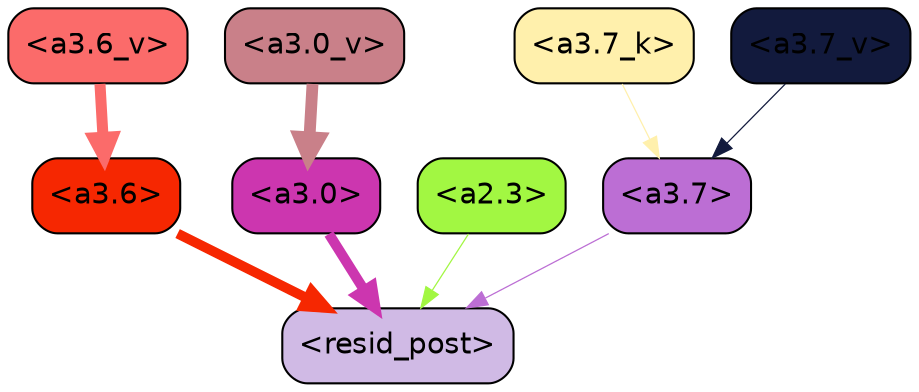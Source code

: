 strict digraph "" {
	graph [bgcolor=transparent,
		layout=dot,
		overlap=false,
		splines=true
	];
	"<a3.7>"	[color=black,
		fillcolor="#bc6ed4",
		fontname=Helvetica,
		shape=box,
		style="filled, rounded"];
	"<resid_post>"	[color=black,
		fillcolor="#d0bae5",
		fontname=Helvetica,
		shape=box,
		style="filled, rounded"];
	"<a3.7>" -> "<resid_post>"	[color="#bc6ed4",
		penwidth=0.6];
	"<a3.6>"	[color=black,
		fillcolor="#f62701",
		fontname=Helvetica,
		shape=box,
		style="filled, rounded"];
	"<a3.6>" -> "<resid_post>"	[color="#f62701",
		penwidth=4.7534414529800415];
	"<a3.0>"	[color=black,
		fillcolor="#cc36af",
		fontname=Helvetica,
		shape=box,
		style="filled, rounded"];
	"<a3.0>" -> "<resid_post>"	[color="#cc36af",
		penwidth=4.898576855659485];
	"<a2.3>"	[color=black,
		fillcolor="#a2f742",
		fontname=Helvetica,
		shape=box,
		style="filled, rounded"];
	"<a2.3>" -> "<resid_post>"	[color="#a2f742",
		penwidth=0.6];
	"<a3.7_k>"	[color=black,
		fillcolor="#fff0ac",
		fontname=Helvetica,
		shape=box,
		style="filled, rounded"];
	"<a3.7_k>" -> "<a3.7>"	[color="#fff0ac",
		penwidth=0.6];
	"<a3.7_v>"	[color=black,
		fillcolor="#121a3d",
		fontname=Helvetica,
		shape=box,
		style="filled, rounded"];
	"<a3.7_v>" -> "<a3.7>"	[color="#121a3d",
		penwidth=0.6];
	"<a3.6_v>"	[color=black,
		fillcolor="#fb6b6a",
		fontname=Helvetica,
		shape=box,
		style="filled, rounded"];
	"<a3.6_v>" -> "<a3.6>"	[color="#fb6b6a",
		penwidth=5.297133803367615];
	"<a3.0_v>"	[color=black,
		fillcolor="#c98089",
		fontname=Helvetica,
		shape=box,
		style="filled, rounded"];
	"<a3.0_v>" -> "<a3.0>"	[color="#c98089",
		penwidth=5.680712580680847];
}

